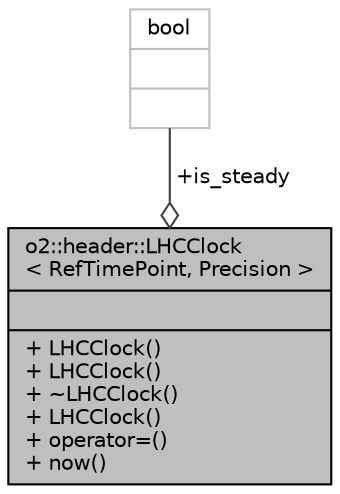 digraph "o2::header::LHCClock&lt; RefTimePoint, Precision &gt;"
{
 // INTERACTIVE_SVG=YES
  bgcolor="transparent";
  edge [fontname="Helvetica",fontsize="10",labelfontname="Helvetica",labelfontsize="10"];
  node [fontname="Helvetica",fontsize="10",shape=record];
  Node1 [label="{o2::header::LHCClock\l\< RefTimePoint, Precision \>\n||+ LHCClock()\l+ LHCClock()\l+ ~LHCClock()\l+ LHCClock()\l+ operator=()\l+ now()\l}",height=0.2,width=0.4,color="black", fillcolor="grey75", style="filled", fontcolor="black"];
  Node2 -> Node1 [color="grey25",fontsize="10",style="solid",label=" +is_steady" ,arrowhead="odiamond",fontname="Helvetica"];
  Node2 [label="{bool\n||}",height=0.2,width=0.4,color="grey75"];
}
